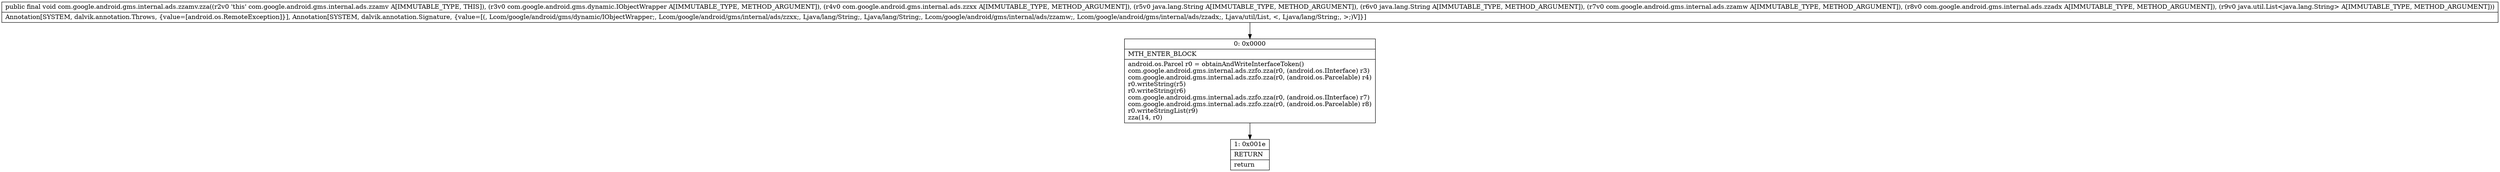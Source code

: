 digraph "CFG forcom.google.android.gms.internal.ads.zzamv.zza(Lcom\/google\/android\/gms\/dynamic\/IObjectWrapper;Lcom\/google\/android\/gms\/internal\/ads\/zzxx;Ljava\/lang\/String;Ljava\/lang\/String;Lcom\/google\/android\/gms\/internal\/ads\/zzamw;Lcom\/google\/android\/gms\/internal\/ads\/zzadx;Ljava\/util\/List;)V" {
Node_0 [shape=record,label="{0\:\ 0x0000|MTH_ENTER_BLOCK\l|android.os.Parcel r0 = obtainAndWriteInterfaceToken()\lcom.google.android.gms.internal.ads.zzfo.zza(r0, (android.os.IInterface) r3)\lcom.google.android.gms.internal.ads.zzfo.zza(r0, (android.os.Parcelable) r4)\lr0.writeString(r5)\lr0.writeString(r6)\lcom.google.android.gms.internal.ads.zzfo.zza(r0, (android.os.IInterface) r7)\lcom.google.android.gms.internal.ads.zzfo.zza(r0, (android.os.Parcelable) r8)\lr0.writeStringList(r9)\lzza(14, r0)\l}"];
Node_1 [shape=record,label="{1\:\ 0x001e|RETURN\l|return\l}"];
MethodNode[shape=record,label="{public final void com.google.android.gms.internal.ads.zzamv.zza((r2v0 'this' com.google.android.gms.internal.ads.zzamv A[IMMUTABLE_TYPE, THIS]), (r3v0 com.google.android.gms.dynamic.IObjectWrapper A[IMMUTABLE_TYPE, METHOD_ARGUMENT]), (r4v0 com.google.android.gms.internal.ads.zzxx A[IMMUTABLE_TYPE, METHOD_ARGUMENT]), (r5v0 java.lang.String A[IMMUTABLE_TYPE, METHOD_ARGUMENT]), (r6v0 java.lang.String A[IMMUTABLE_TYPE, METHOD_ARGUMENT]), (r7v0 com.google.android.gms.internal.ads.zzamw A[IMMUTABLE_TYPE, METHOD_ARGUMENT]), (r8v0 com.google.android.gms.internal.ads.zzadx A[IMMUTABLE_TYPE, METHOD_ARGUMENT]), (r9v0 java.util.List\<java.lang.String\> A[IMMUTABLE_TYPE, METHOD_ARGUMENT]))  | Annotation[SYSTEM, dalvik.annotation.Throws, \{value=[android.os.RemoteException]\}], Annotation[SYSTEM, dalvik.annotation.Signature, \{value=[(, Lcom\/google\/android\/gms\/dynamic\/IObjectWrapper;, Lcom\/google\/android\/gms\/internal\/ads\/zzxx;, Ljava\/lang\/String;, Ljava\/lang\/String;, Lcom\/google\/android\/gms\/internal\/ads\/zzamw;, Lcom\/google\/android\/gms\/internal\/ads\/zzadx;, Ljava\/util\/List, \<, Ljava\/lang\/String;, \>;)V]\}]\l}"];
MethodNode -> Node_0;
Node_0 -> Node_1;
}

